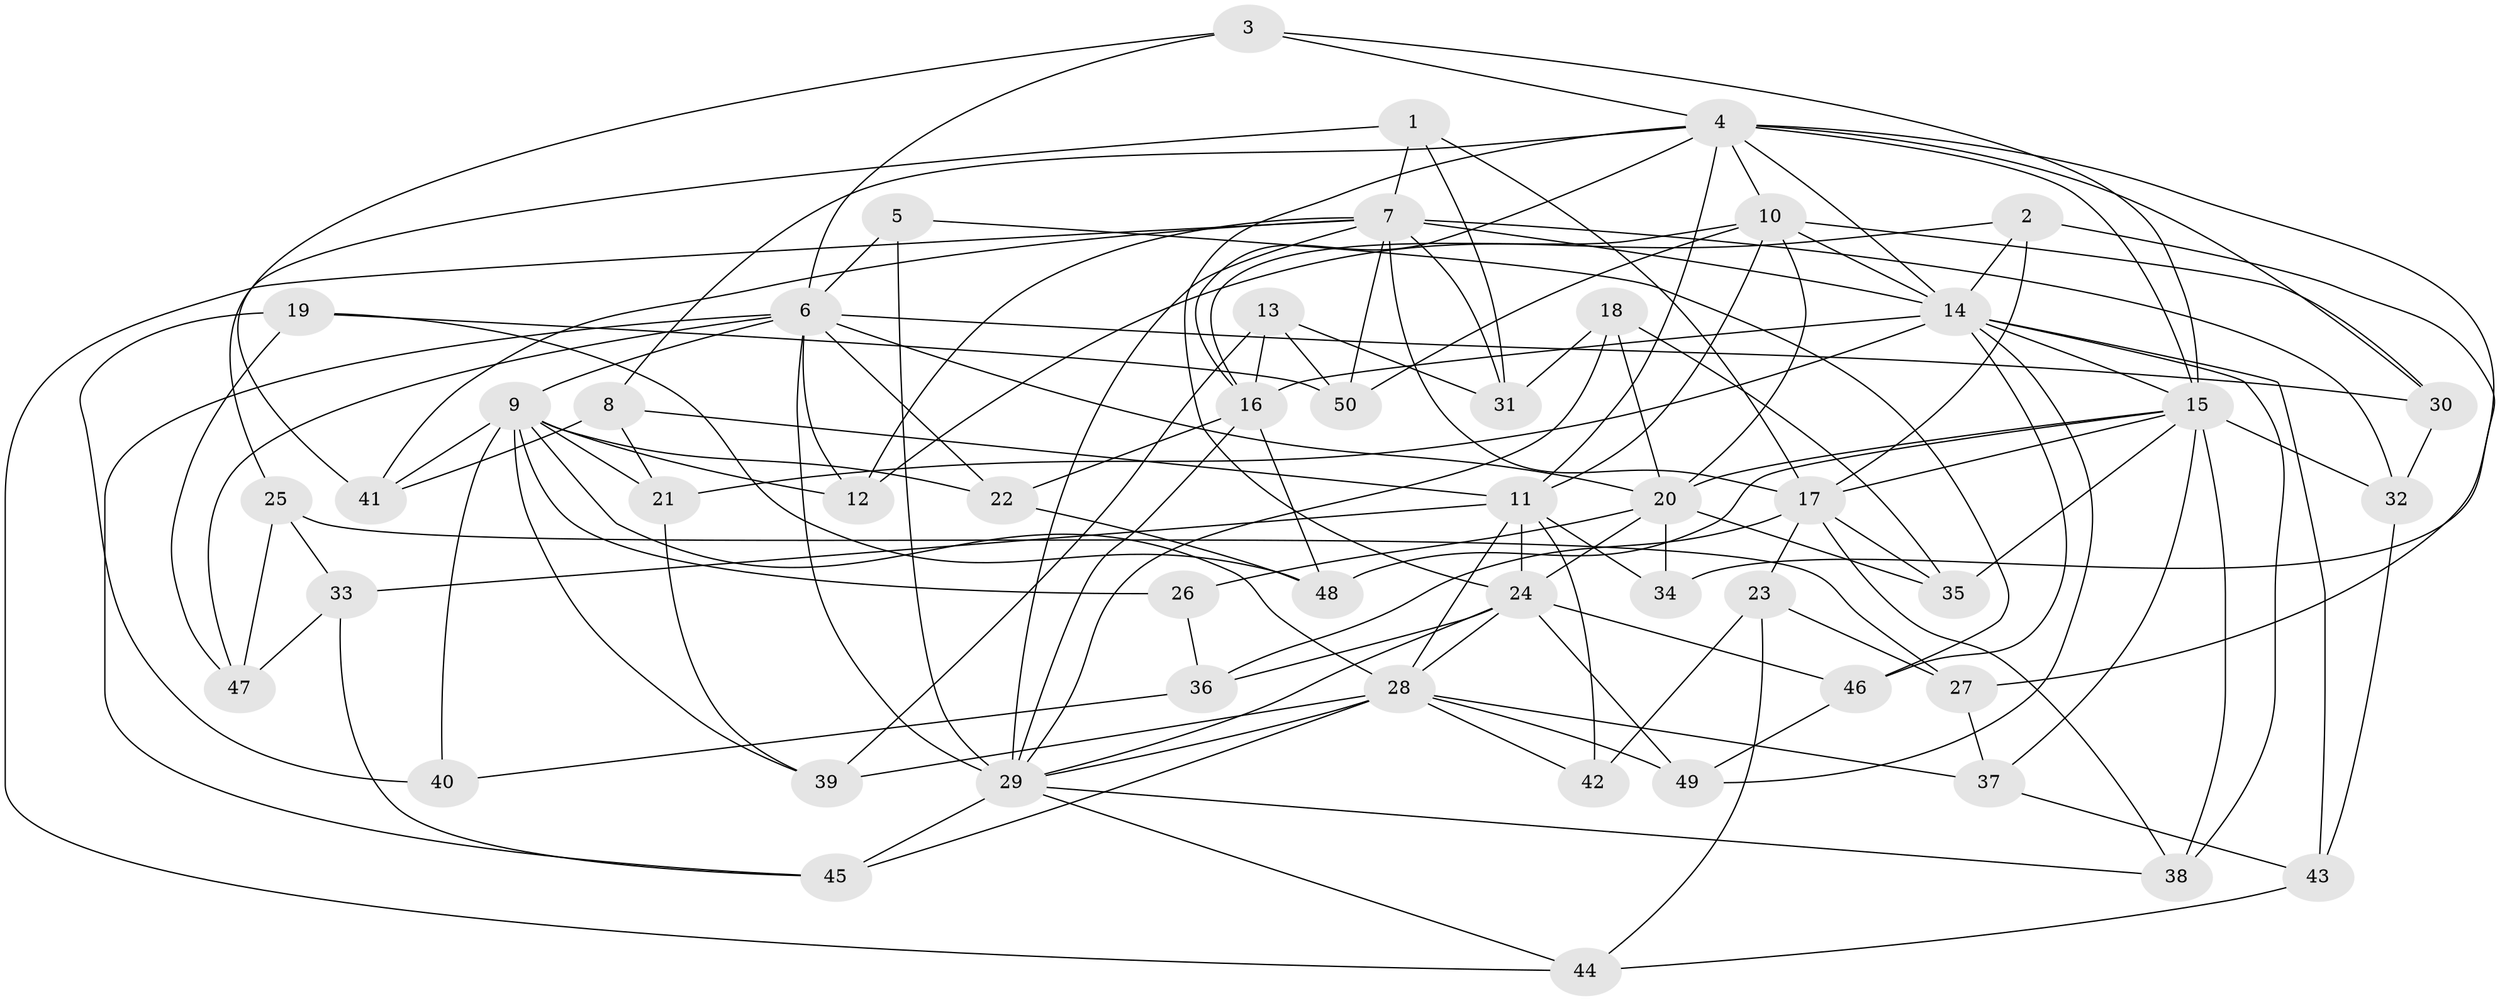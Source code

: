 // original degree distribution, {4: 1.0}
// Generated by graph-tools (version 1.1) at 2025/38/03/09/25 02:38:07]
// undirected, 50 vertices, 132 edges
graph export_dot {
graph [start="1"]
  node [color=gray90,style=filled];
  1;
  2;
  3;
  4;
  5;
  6;
  7;
  8;
  9;
  10;
  11;
  12;
  13;
  14;
  15;
  16;
  17;
  18;
  19;
  20;
  21;
  22;
  23;
  24;
  25;
  26;
  27;
  28;
  29;
  30;
  31;
  32;
  33;
  34;
  35;
  36;
  37;
  38;
  39;
  40;
  41;
  42;
  43;
  44;
  45;
  46;
  47;
  48;
  49;
  50;
  1 -- 7 [weight=1.0];
  1 -- 17 [weight=1.0];
  1 -- 25 [weight=1.0];
  1 -- 31 [weight=1.0];
  2 -- 12 [weight=1.0];
  2 -- 14 [weight=1.0];
  2 -- 17 [weight=1.0];
  2 -- 27 [weight=1.0];
  3 -- 4 [weight=1.0];
  3 -- 6 [weight=1.0];
  3 -- 15 [weight=1.0];
  3 -- 41 [weight=1.0];
  4 -- 8 [weight=1.0];
  4 -- 10 [weight=2.0];
  4 -- 11 [weight=1.0];
  4 -- 14 [weight=1.0];
  4 -- 15 [weight=1.0];
  4 -- 16 [weight=2.0];
  4 -- 24 [weight=1.0];
  4 -- 30 [weight=1.0];
  4 -- 34 [weight=1.0];
  5 -- 6 [weight=1.0];
  5 -- 29 [weight=2.0];
  5 -- 46 [weight=1.0];
  6 -- 9 [weight=1.0];
  6 -- 12 [weight=1.0];
  6 -- 20 [weight=1.0];
  6 -- 22 [weight=1.0];
  6 -- 29 [weight=1.0];
  6 -- 30 [weight=1.0];
  6 -- 45 [weight=1.0];
  6 -- 47 [weight=1.0];
  7 -- 12 [weight=1.0];
  7 -- 14 [weight=2.0];
  7 -- 17 [weight=1.0];
  7 -- 29 [weight=2.0];
  7 -- 31 [weight=1.0];
  7 -- 32 [weight=1.0];
  7 -- 41 [weight=1.0];
  7 -- 44 [weight=1.0];
  7 -- 50 [weight=1.0];
  8 -- 11 [weight=1.0];
  8 -- 21 [weight=1.0];
  8 -- 41 [weight=1.0];
  9 -- 12 [weight=1.0];
  9 -- 21 [weight=1.0];
  9 -- 22 [weight=1.0];
  9 -- 26 [weight=1.0];
  9 -- 28 [weight=1.0];
  9 -- 39 [weight=1.0];
  9 -- 40 [weight=2.0];
  9 -- 41 [weight=1.0];
  10 -- 11 [weight=1.0];
  10 -- 14 [weight=1.0];
  10 -- 16 [weight=1.0];
  10 -- 20 [weight=1.0];
  10 -- 30 [weight=1.0];
  10 -- 50 [weight=1.0];
  11 -- 24 [weight=2.0];
  11 -- 28 [weight=3.0];
  11 -- 33 [weight=1.0];
  11 -- 34 [weight=1.0];
  11 -- 42 [weight=2.0];
  13 -- 16 [weight=1.0];
  13 -- 31 [weight=1.0];
  13 -- 39 [weight=1.0];
  13 -- 50 [weight=1.0];
  14 -- 15 [weight=1.0];
  14 -- 16 [weight=1.0];
  14 -- 21 [weight=1.0];
  14 -- 38 [weight=1.0];
  14 -- 43 [weight=1.0];
  14 -- 46 [weight=1.0];
  14 -- 49 [weight=1.0];
  15 -- 17 [weight=3.0];
  15 -- 20 [weight=1.0];
  15 -- 32 [weight=1.0];
  15 -- 35 [weight=1.0];
  15 -- 37 [weight=1.0];
  15 -- 38 [weight=1.0];
  15 -- 48 [weight=1.0];
  16 -- 22 [weight=1.0];
  16 -- 29 [weight=1.0];
  16 -- 48 [weight=1.0];
  17 -- 23 [weight=1.0];
  17 -- 35 [weight=1.0];
  17 -- 36 [weight=1.0];
  17 -- 38 [weight=1.0];
  18 -- 20 [weight=1.0];
  18 -- 29 [weight=1.0];
  18 -- 31 [weight=1.0];
  18 -- 35 [weight=1.0];
  19 -- 40 [weight=1.0];
  19 -- 47 [weight=1.0];
  19 -- 48 [weight=1.0];
  19 -- 50 [weight=1.0];
  20 -- 24 [weight=1.0];
  20 -- 26 [weight=2.0];
  20 -- 34 [weight=2.0];
  20 -- 35 [weight=1.0];
  21 -- 39 [weight=1.0];
  22 -- 48 [weight=1.0];
  23 -- 27 [weight=1.0];
  23 -- 42 [weight=1.0];
  23 -- 44 [weight=1.0];
  24 -- 28 [weight=2.0];
  24 -- 29 [weight=1.0];
  24 -- 36 [weight=1.0];
  24 -- 46 [weight=1.0];
  24 -- 49 [weight=1.0];
  25 -- 27 [weight=1.0];
  25 -- 33 [weight=1.0];
  25 -- 47 [weight=1.0];
  26 -- 36 [weight=1.0];
  27 -- 37 [weight=1.0];
  28 -- 29 [weight=1.0];
  28 -- 37 [weight=1.0];
  28 -- 39 [weight=1.0];
  28 -- 42 [weight=1.0];
  28 -- 45 [weight=1.0];
  28 -- 49 [weight=1.0];
  29 -- 38 [weight=1.0];
  29 -- 44 [weight=1.0];
  29 -- 45 [weight=1.0];
  30 -- 32 [weight=1.0];
  32 -- 43 [weight=1.0];
  33 -- 45 [weight=1.0];
  33 -- 47 [weight=1.0];
  36 -- 40 [weight=1.0];
  37 -- 43 [weight=1.0];
  43 -- 44 [weight=1.0];
  46 -- 49 [weight=1.0];
}
